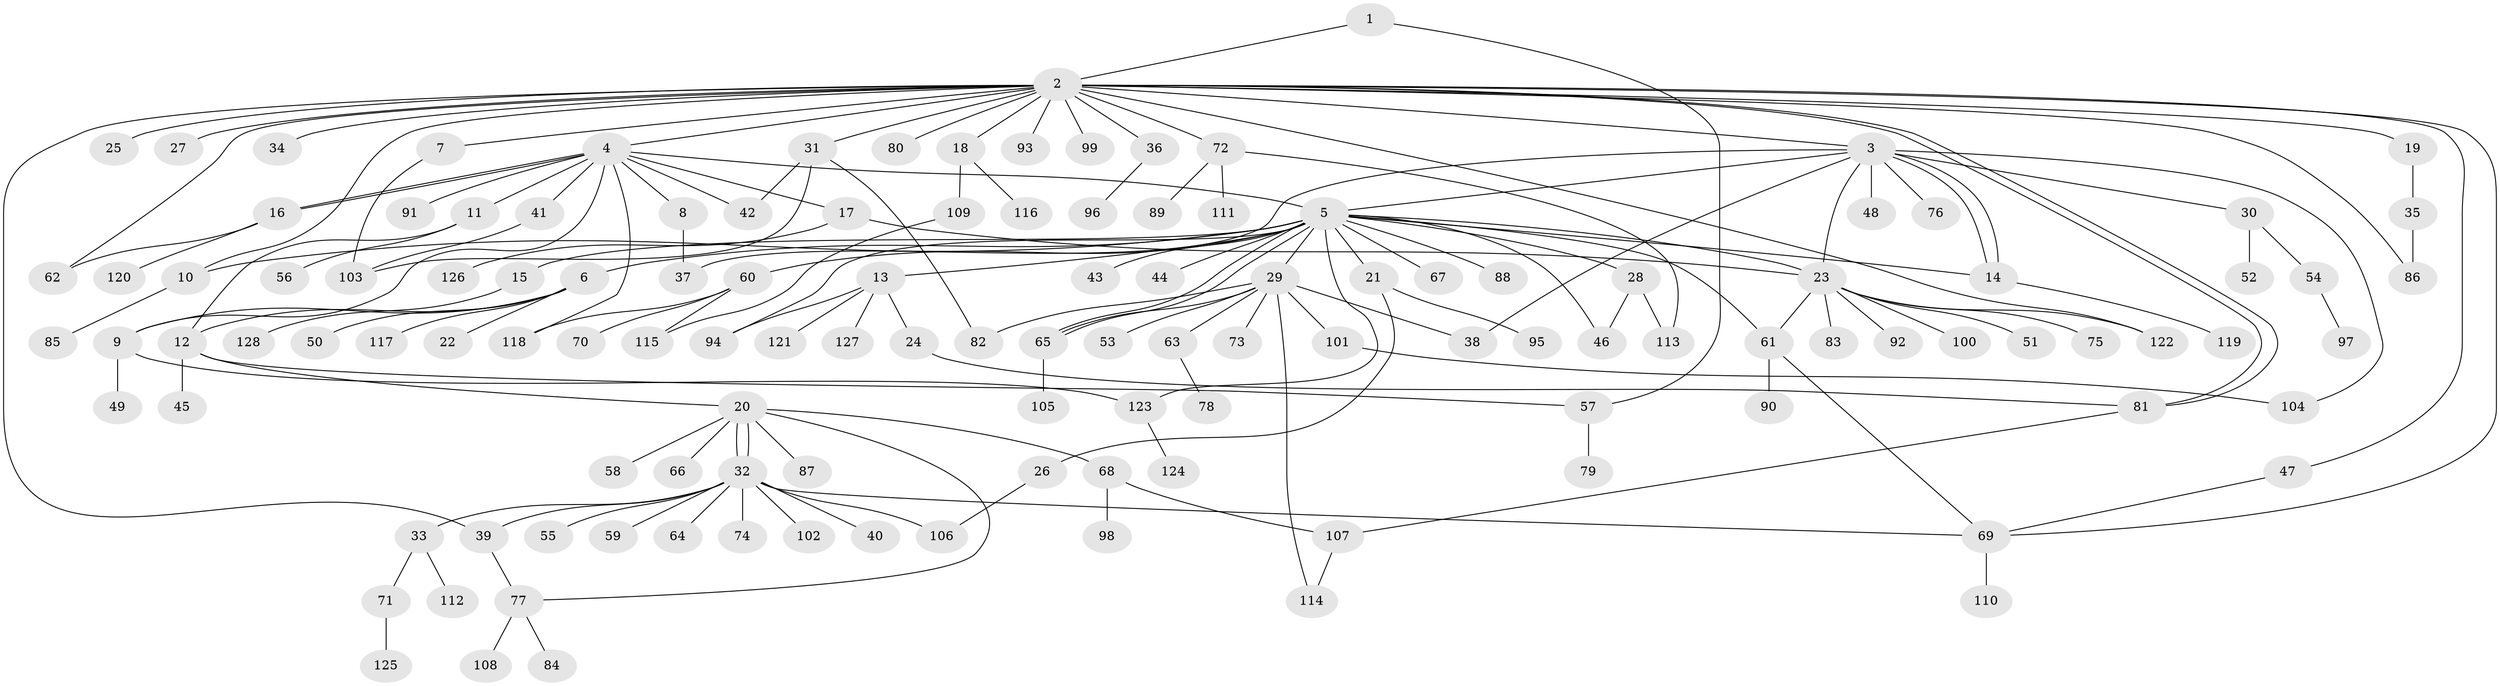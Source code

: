 // Generated by graph-tools (version 1.1) at 2025/35/03/09/25 02:35:44]
// undirected, 128 vertices, 167 edges
graph export_dot {
graph [start="1"]
  node [color=gray90,style=filled];
  1;
  2;
  3;
  4;
  5;
  6;
  7;
  8;
  9;
  10;
  11;
  12;
  13;
  14;
  15;
  16;
  17;
  18;
  19;
  20;
  21;
  22;
  23;
  24;
  25;
  26;
  27;
  28;
  29;
  30;
  31;
  32;
  33;
  34;
  35;
  36;
  37;
  38;
  39;
  40;
  41;
  42;
  43;
  44;
  45;
  46;
  47;
  48;
  49;
  50;
  51;
  52;
  53;
  54;
  55;
  56;
  57;
  58;
  59;
  60;
  61;
  62;
  63;
  64;
  65;
  66;
  67;
  68;
  69;
  70;
  71;
  72;
  73;
  74;
  75;
  76;
  77;
  78;
  79;
  80;
  81;
  82;
  83;
  84;
  85;
  86;
  87;
  88;
  89;
  90;
  91;
  92;
  93;
  94;
  95;
  96;
  97;
  98;
  99;
  100;
  101;
  102;
  103;
  104;
  105;
  106;
  107;
  108;
  109;
  110;
  111;
  112;
  113;
  114;
  115;
  116;
  117;
  118;
  119;
  120;
  121;
  122;
  123;
  124;
  125;
  126;
  127;
  128;
  1 -- 2;
  1 -- 57;
  2 -- 3;
  2 -- 4;
  2 -- 7;
  2 -- 10;
  2 -- 18;
  2 -- 19;
  2 -- 25;
  2 -- 27;
  2 -- 31;
  2 -- 34;
  2 -- 36;
  2 -- 39;
  2 -- 47;
  2 -- 62;
  2 -- 69;
  2 -- 72;
  2 -- 80;
  2 -- 81;
  2 -- 81;
  2 -- 86;
  2 -- 93;
  2 -- 99;
  2 -- 122;
  3 -- 5;
  3 -- 14;
  3 -- 14;
  3 -- 23;
  3 -- 30;
  3 -- 37;
  3 -- 38;
  3 -- 48;
  3 -- 76;
  3 -- 104;
  4 -- 5;
  4 -- 8;
  4 -- 9;
  4 -- 11;
  4 -- 16;
  4 -- 16;
  4 -- 17;
  4 -- 41;
  4 -- 42;
  4 -- 91;
  4 -- 118;
  5 -- 6;
  5 -- 10;
  5 -- 13;
  5 -- 14;
  5 -- 15;
  5 -- 21;
  5 -- 23;
  5 -- 28;
  5 -- 29;
  5 -- 43;
  5 -- 44;
  5 -- 46;
  5 -- 60;
  5 -- 61;
  5 -- 65;
  5 -- 65;
  5 -- 67;
  5 -- 88;
  5 -- 94;
  5 -- 123;
  6 -- 9;
  6 -- 12;
  6 -- 22;
  6 -- 50;
  6 -- 117;
  7 -- 103;
  8 -- 37;
  9 -- 49;
  9 -- 123;
  10 -- 85;
  11 -- 12;
  11 -- 56;
  12 -- 20;
  12 -- 45;
  12 -- 57;
  13 -- 24;
  13 -- 94;
  13 -- 121;
  13 -- 127;
  14 -- 119;
  15 -- 128;
  16 -- 62;
  16 -- 120;
  17 -- 23;
  17 -- 126;
  18 -- 109;
  18 -- 116;
  19 -- 35;
  20 -- 32;
  20 -- 32;
  20 -- 58;
  20 -- 66;
  20 -- 68;
  20 -- 77;
  20 -- 87;
  21 -- 26;
  21 -- 95;
  23 -- 51;
  23 -- 61;
  23 -- 75;
  23 -- 83;
  23 -- 92;
  23 -- 100;
  23 -- 122;
  24 -- 81;
  26 -- 106;
  28 -- 46;
  28 -- 113;
  29 -- 38;
  29 -- 53;
  29 -- 63;
  29 -- 65;
  29 -- 73;
  29 -- 82;
  29 -- 101;
  29 -- 114;
  30 -- 52;
  30 -- 54;
  31 -- 42;
  31 -- 82;
  31 -- 103;
  32 -- 33;
  32 -- 39;
  32 -- 40;
  32 -- 55;
  32 -- 59;
  32 -- 64;
  32 -- 69;
  32 -- 74;
  32 -- 102;
  32 -- 106;
  33 -- 71;
  33 -- 112;
  35 -- 86;
  36 -- 96;
  39 -- 77;
  41 -- 103;
  47 -- 69;
  54 -- 97;
  57 -- 79;
  60 -- 70;
  60 -- 115;
  60 -- 118;
  61 -- 69;
  61 -- 90;
  63 -- 78;
  65 -- 105;
  68 -- 98;
  68 -- 107;
  69 -- 110;
  71 -- 125;
  72 -- 89;
  72 -- 111;
  72 -- 113;
  77 -- 84;
  77 -- 108;
  81 -- 107;
  101 -- 104;
  107 -- 114;
  109 -- 115;
  123 -- 124;
}

